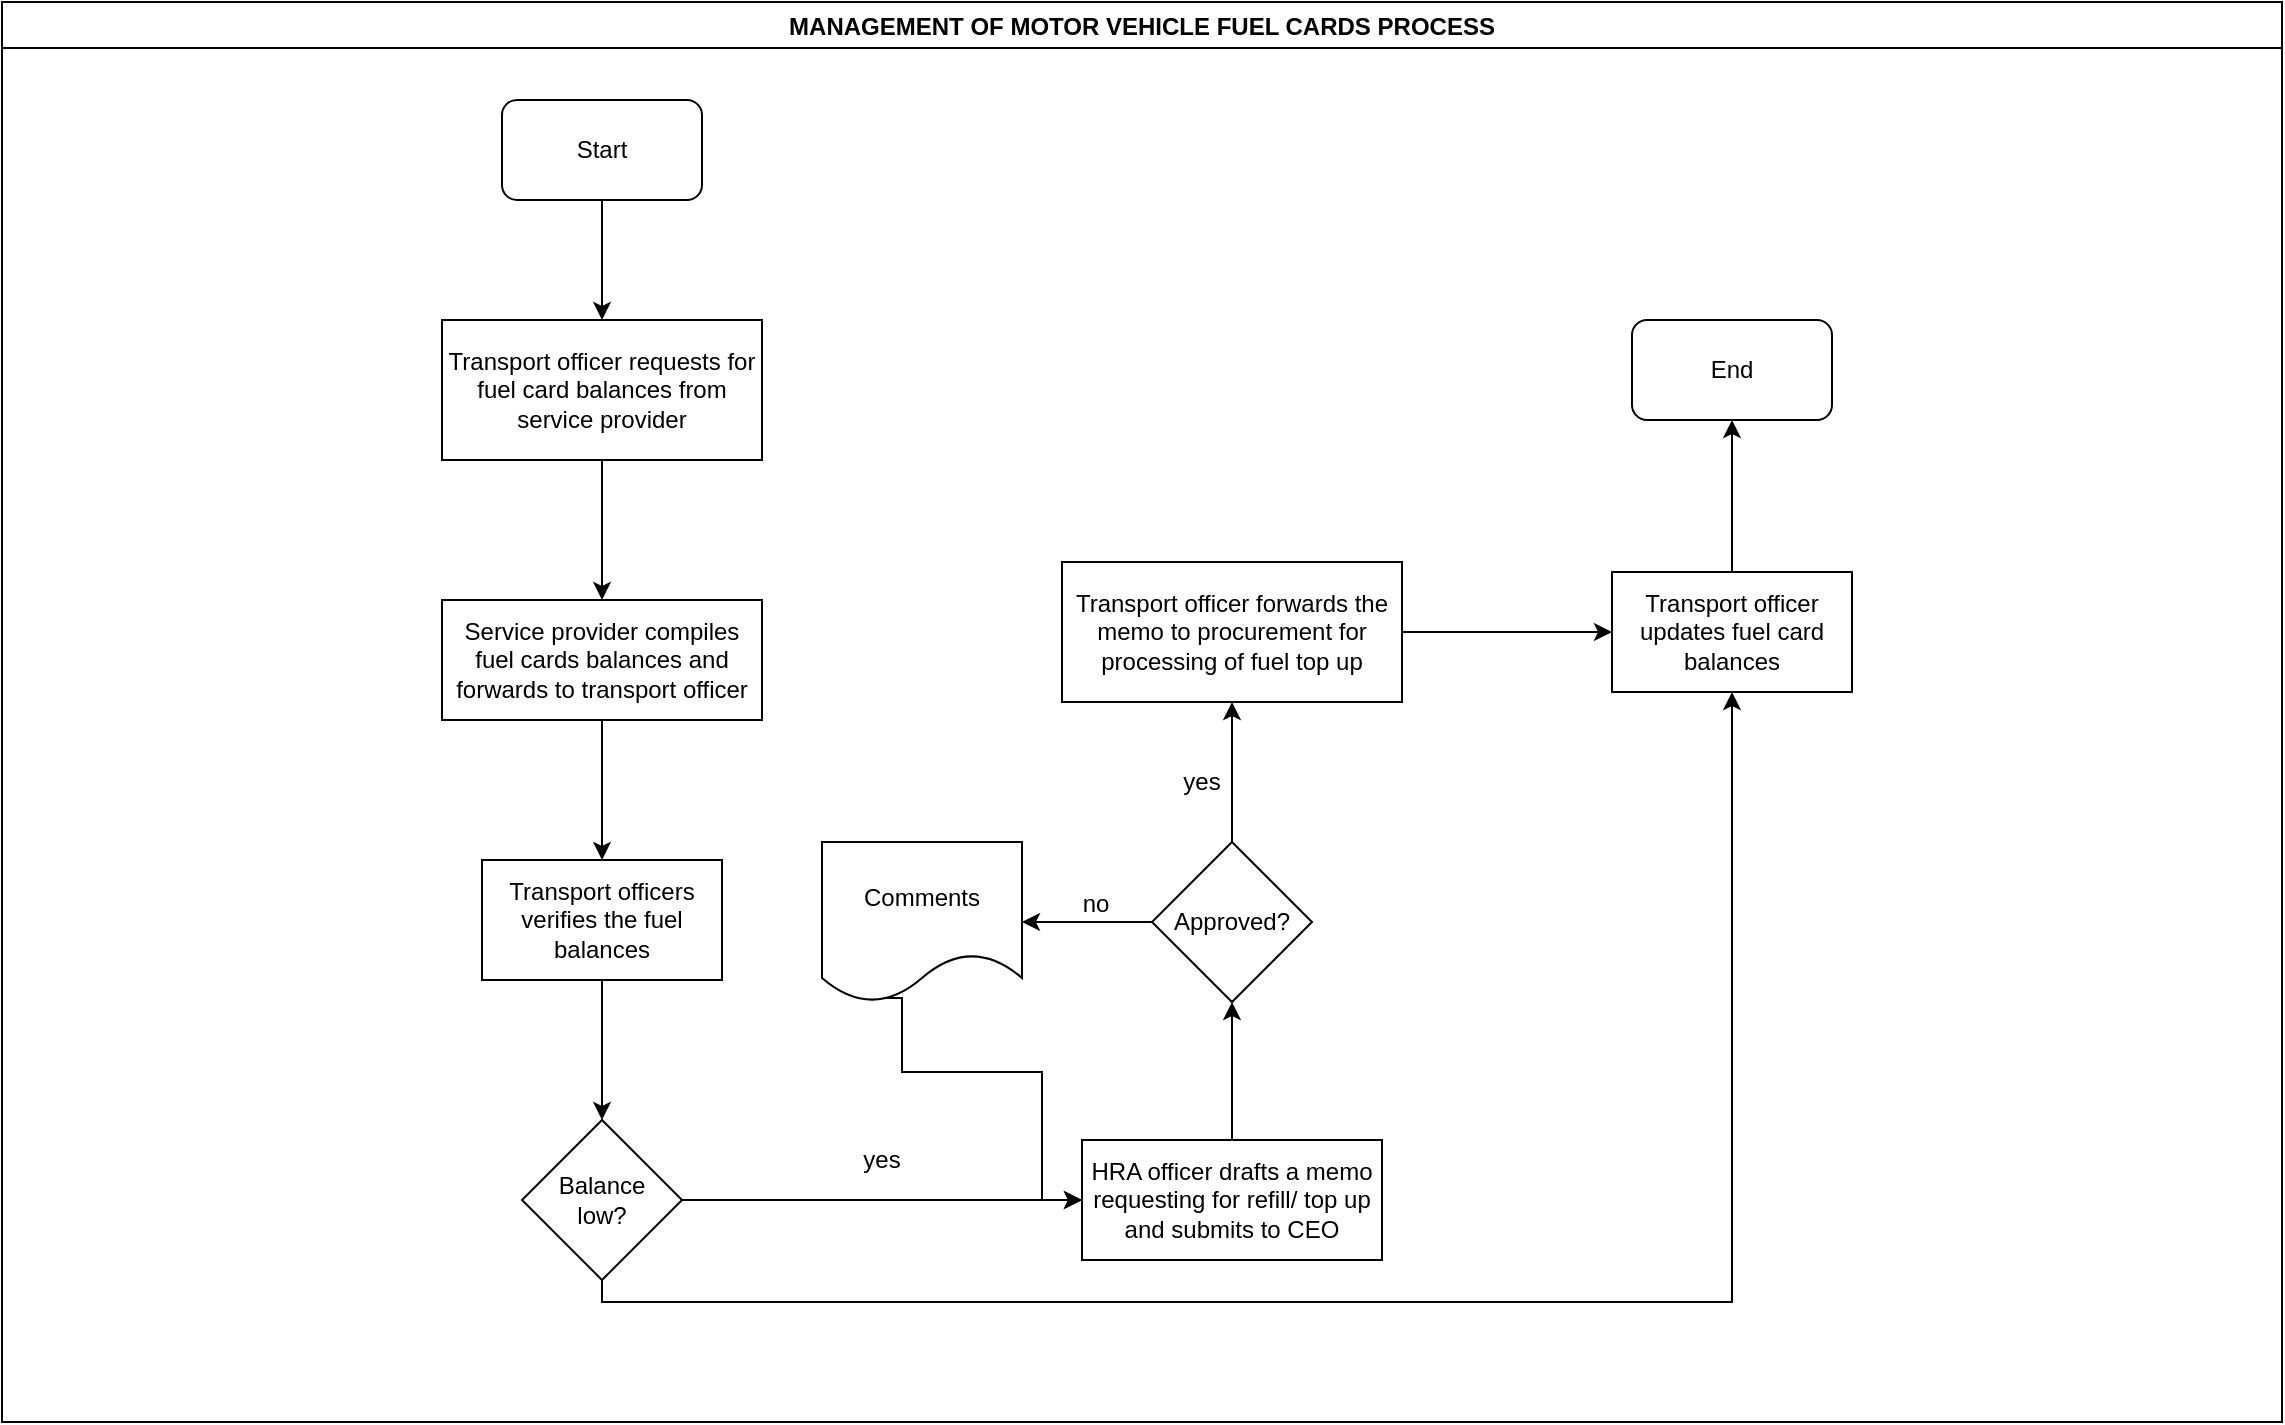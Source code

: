<mxfile version="14.1.8" type="github">
  <diagram id="mqCRt8jWshRflJlXmG6v" name="Page-1">
    <mxGraphModel dx="1038" dy="547" grid="1" gridSize="10" guides="1" tooltips="1" connect="1" arrows="1" fold="1" page="1" pageScale="1" pageWidth="1169" pageHeight="827" math="0" shadow="0">
      <root>
        <mxCell id="0" />
        <mxCell id="1" parent="0" />
        <mxCell id="U_bItnstda_1CP7JH8OQ-1" value="MANAGEMENT OF MOTOR VEHICLE FUEL CARDS PROCESS" style="swimlane;" vertex="1" parent="1">
          <mxGeometry x="10" y="10" width="1140" height="710" as="geometry" />
        </mxCell>
        <mxCell id="U_bItnstda_1CP7JH8OQ-2" value="Start" style="rounded=1;whiteSpace=wrap;html=1;" vertex="1" parent="U_bItnstda_1CP7JH8OQ-1">
          <mxGeometry x="250" y="49" width="100" height="50" as="geometry" />
        </mxCell>
        <mxCell id="U_bItnstda_1CP7JH8OQ-5" value="Transport officer requests for fuel card balances from service provider" style="rounded=0;whiteSpace=wrap;html=1;" vertex="1" parent="U_bItnstda_1CP7JH8OQ-1">
          <mxGeometry x="220" y="159" width="160" height="70" as="geometry" />
        </mxCell>
        <mxCell id="U_bItnstda_1CP7JH8OQ-4" value="" style="edgeStyle=orthogonalEdgeStyle;rounded=0;orthogonalLoop=1;jettySize=auto;html=1;" edge="1" parent="U_bItnstda_1CP7JH8OQ-1" source="U_bItnstda_1CP7JH8OQ-2" target="U_bItnstda_1CP7JH8OQ-5">
          <mxGeometry relative="1" as="geometry">
            <mxPoint x="300" y="174" as="targetPoint" />
          </mxGeometry>
        </mxCell>
        <mxCell id="U_bItnstda_1CP7JH8OQ-6" value="Service provider compiles fuel cards balances and forwards to transport officer" style="whiteSpace=wrap;html=1;rounded=0;" vertex="1" parent="U_bItnstda_1CP7JH8OQ-1">
          <mxGeometry x="220" y="299" width="160" height="60" as="geometry" />
        </mxCell>
        <mxCell id="U_bItnstda_1CP7JH8OQ-7" value="" style="edgeStyle=orthogonalEdgeStyle;rounded=0;orthogonalLoop=1;jettySize=auto;html=1;" edge="1" parent="U_bItnstda_1CP7JH8OQ-1" source="U_bItnstda_1CP7JH8OQ-5" target="U_bItnstda_1CP7JH8OQ-6">
          <mxGeometry relative="1" as="geometry" />
        </mxCell>
        <mxCell id="U_bItnstda_1CP7JH8OQ-8" value="Transport officers verifies the fuel balances" style="whiteSpace=wrap;html=1;rounded=0;" vertex="1" parent="U_bItnstda_1CP7JH8OQ-1">
          <mxGeometry x="240" y="429" width="120" height="60" as="geometry" />
        </mxCell>
        <mxCell id="U_bItnstda_1CP7JH8OQ-9" value="" style="edgeStyle=orthogonalEdgeStyle;rounded=0;orthogonalLoop=1;jettySize=auto;html=1;" edge="1" parent="U_bItnstda_1CP7JH8OQ-1" source="U_bItnstda_1CP7JH8OQ-6" target="U_bItnstda_1CP7JH8OQ-8">
          <mxGeometry relative="1" as="geometry" />
        </mxCell>
        <mxCell id="U_bItnstda_1CP7JH8OQ-14" value="yes" style="text;html=1;strokeColor=none;fillColor=none;align=center;verticalAlign=middle;whiteSpace=wrap;rounded=0;" vertex="1" parent="U_bItnstda_1CP7JH8OQ-1">
          <mxGeometry x="420" y="569" width="40" height="20" as="geometry" />
        </mxCell>
        <mxCell id="U_bItnstda_1CP7JH8OQ-12" value="HRA officer drafts a memo requesting for refill/ top up and submits to CEO" style="whiteSpace=wrap;html=1;rounded=0;" vertex="1" parent="U_bItnstda_1CP7JH8OQ-1">
          <mxGeometry x="540" y="569" width="150" height="60" as="geometry" />
        </mxCell>
        <mxCell id="U_bItnstda_1CP7JH8OQ-18" value="Approved?" style="rhombus;whiteSpace=wrap;html=1;" vertex="1" parent="U_bItnstda_1CP7JH8OQ-1">
          <mxGeometry x="575" y="420" width="80" height="80" as="geometry" />
        </mxCell>
        <mxCell id="U_bItnstda_1CP7JH8OQ-17" value="" style="edgeStyle=orthogonalEdgeStyle;rounded=0;orthogonalLoop=1;jettySize=auto;html=1;" edge="1" parent="U_bItnstda_1CP7JH8OQ-1" source="U_bItnstda_1CP7JH8OQ-12" target="U_bItnstda_1CP7JH8OQ-18">
          <mxGeometry relative="1" as="geometry">
            <mxPoint x="565" y="480" as="targetPoint" />
          </mxGeometry>
        </mxCell>
        <mxCell id="U_bItnstda_1CP7JH8OQ-19" value="Transport officer forwards the memo to procurement for processing of fuel top up" style="whiteSpace=wrap;html=1;" vertex="1" parent="U_bItnstda_1CP7JH8OQ-1">
          <mxGeometry x="530" y="280" width="170" height="70" as="geometry" />
        </mxCell>
        <mxCell id="U_bItnstda_1CP7JH8OQ-20" value="" style="edgeStyle=orthogonalEdgeStyle;rounded=0;orthogonalLoop=1;jettySize=auto;html=1;" edge="1" parent="U_bItnstda_1CP7JH8OQ-1" source="U_bItnstda_1CP7JH8OQ-18" target="U_bItnstda_1CP7JH8OQ-19">
          <mxGeometry relative="1" as="geometry" />
        </mxCell>
        <mxCell id="U_bItnstda_1CP7JH8OQ-21" value="yes" style="text;html=1;strokeColor=none;fillColor=none;align=center;verticalAlign=middle;whiteSpace=wrap;rounded=0;" vertex="1" parent="U_bItnstda_1CP7JH8OQ-1">
          <mxGeometry x="580" y="380" width="40" height="20" as="geometry" />
        </mxCell>
        <mxCell id="U_bItnstda_1CP7JH8OQ-22" value="Comments" style="shape=document;whiteSpace=wrap;html=1;boundedLbl=1;" vertex="1" parent="U_bItnstda_1CP7JH8OQ-1">
          <mxGeometry x="410" y="420" width="100" height="80" as="geometry" />
        </mxCell>
        <mxCell id="U_bItnstda_1CP7JH8OQ-23" value="" style="edgeStyle=orthogonalEdgeStyle;rounded=0;orthogonalLoop=1;jettySize=auto;html=1;" edge="1" parent="U_bItnstda_1CP7JH8OQ-1" source="U_bItnstda_1CP7JH8OQ-18" target="U_bItnstda_1CP7JH8OQ-22">
          <mxGeometry relative="1" as="geometry" />
        </mxCell>
        <mxCell id="U_bItnstda_1CP7JH8OQ-25" value="" style="edgeStyle=orthogonalEdgeStyle;rounded=0;orthogonalLoop=1;jettySize=auto;html=1;entryX=0;entryY=0.5;entryDx=0;entryDy=0;exitX=0.31;exitY=0.975;exitDx=0;exitDy=0;exitPerimeter=0;" edge="1" parent="U_bItnstda_1CP7JH8OQ-1" source="U_bItnstda_1CP7JH8OQ-22" target="U_bItnstda_1CP7JH8OQ-12">
          <mxGeometry relative="1" as="geometry">
            <mxPoint x="460" y="580" as="targetPoint" />
            <Array as="points">
              <mxPoint x="450" y="498" />
              <mxPoint x="450" y="535" />
              <mxPoint x="520" y="535" />
              <mxPoint x="520" y="599" />
            </Array>
          </mxGeometry>
        </mxCell>
        <mxCell id="U_bItnstda_1CP7JH8OQ-37" value="End" style="rounded=1;whiteSpace=wrap;html=1;" vertex="1" parent="U_bItnstda_1CP7JH8OQ-1">
          <mxGeometry x="815" y="159" width="100" height="50" as="geometry" />
        </mxCell>
        <mxCell id="U_bItnstda_1CP7JH8OQ-13" value="" style="edgeStyle=orthogonalEdgeStyle;rounded=0;orthogonalLoop=1;jettySize=auto;html=1;" edge="1" parent="1" source="U_bItnstda_1CP7JH8OQ-10" target="U_bItnstda_1CP7JH8OQ-12">
          <mxGeometry relative="1" as="geometry" />
        </mxCell>
        <mxCell id="U_bItnstda_1CP7JH8OQ-28" value="" style="edgeStyle=orthogonalEdgeStyle;rounded=0;orthogonalLoop=1;jettySize=auto;html=1;entryX=0.5;entryY=1;entryDx=0;entryDy=0;" edge="1" parent="1" source="U_bItnstda_1CP7JH8OQ-10" target="U_bItnstda_1CP7JH8OQ-31">
          <mxGeometry relative="1" as="geometry">
            <mxPoint x="820" y="660" as="targetPoint" />
            <Array as="points">
              <mxPoint x="310" y="660" />
              <mxPoint x="875" y="660" />
            </Array>
          </mxGeometry>
        </mxCell>
        <mxCell id="U_bItnstda_1CP7JH8OQ-10" value="&lt;div&gt;Balance&lt;/div&gt;&lt;div&gt;low?&lt;br&gt;&lt;/div&gt;" style="rhombus;whiteSpace=wrap;html=1;rounded=0;" vertex="1" parent="1">
          <mxGeometry x="270" y="569" width="80" height="80" as="geometry" />
        </mxCell>
        <mxCell id="U_bItnstda_1CP7JH8OQ-11" value="" style="edgeStyle=orthogonalEdgeStyle;rounded=0;orthogonalLoop=1;jettySize=auto;html=1;" edge="1" parent="1" source="U_bItnstda_1CP7JH8OQ-8" target="U_bItnstda_1CP7JH8OQ-10">
          <mxGeometry relative="1" as="geometry" />
        </mxCell>
        <mxCell id="U_bItnstda_1CP7JH8OQ-26" value="no" style="text;html=1;strokeColor=none;fillColor=none;align=center;verticalAlign=middle;whiteSpace=wrap;rounded=0;" vertex="1" parent="1">
          <mxGeometry x="537" y="451" width="40" height="20" as="geometry" />
        </mxCell>
        <mxCell id="U_bItnstda_1CP7JH8OQ-36" value="" style="edgeStyle=orthogonalEdgeStyle;rounded=0;orthogonalLoop=1;jettySize=auto;html=1;entryX=0.5;entryY=1;entryDx=0;entryDy=0;" edge="1" parent="1" source="U_bItnstda_1CP7JH8OQ-31" target="U_bItnstda_1CP7JH8OQ-37">
          <mxGeometry relative="1" as="geometry">
            <mxPoint x="875" y="215" as="targetPoint" />
          </mxGeometry>
        </mxCell>
        <mxCell id="U_bItnstda_1CP7JH8OQ-31" value="Transport officer updates fuel card balances" style="whiteSpace=wrap;html=1;" vertex="1" parent="1">
          <mxGeometry x="815" y="295" width="120" height="60" as="geometry" />
        </mxCell>
        <mxCell id="U_bItnstda_1CP7JH8OQ-32" value="" style="edgeStyle=orthogonalEdgeStyle;rounded=0;orthogonalLoop=1;jettySize=auto;html=1;" edge="1" parent="1" source="U_bItnstda_1CP7JH8OQ-19" target="U_bItnstda_1CP7JH8OQ-31">
          <mxGeometry relative="1" as="geometry" />
        </mxCell>
      </root>
    </mxGraphModel>
  </diagram>
</mxfile>
